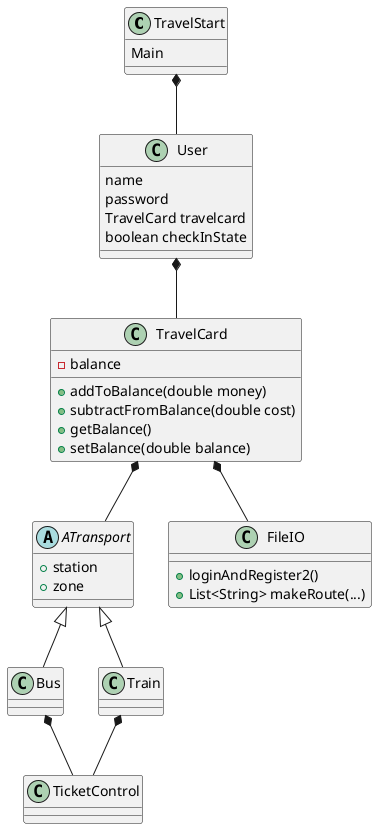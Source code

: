 @startuml
class TravelStart
class User
class TravelCard
abstract class ATransport
class TicketControl

TravelStart *-- User
User *-- TravelCard
TravelCard *-- ATransport

ATransport <|-- Bus
ATransport <|-- Train

Bus *-- TicketControl
Train *-- TicketControl

TravelCard *--FileIO

TravelStart : Main

ATransport : +station
ATransport : +zone

 User : name
 User : password
 User : TravelCard travelcard
 User : boolean checkInState

TravelCard : -balance
TravelCard : +addToBalance(double money)
TravelCard : +subtractFromBalance(double cost)
TravelCard : +getBalance()
TravelCard : +setBalance(double balance)

FileIO : +loginAndRegister2()
FileIO : +List<String> makeRoute(...)

@enduml